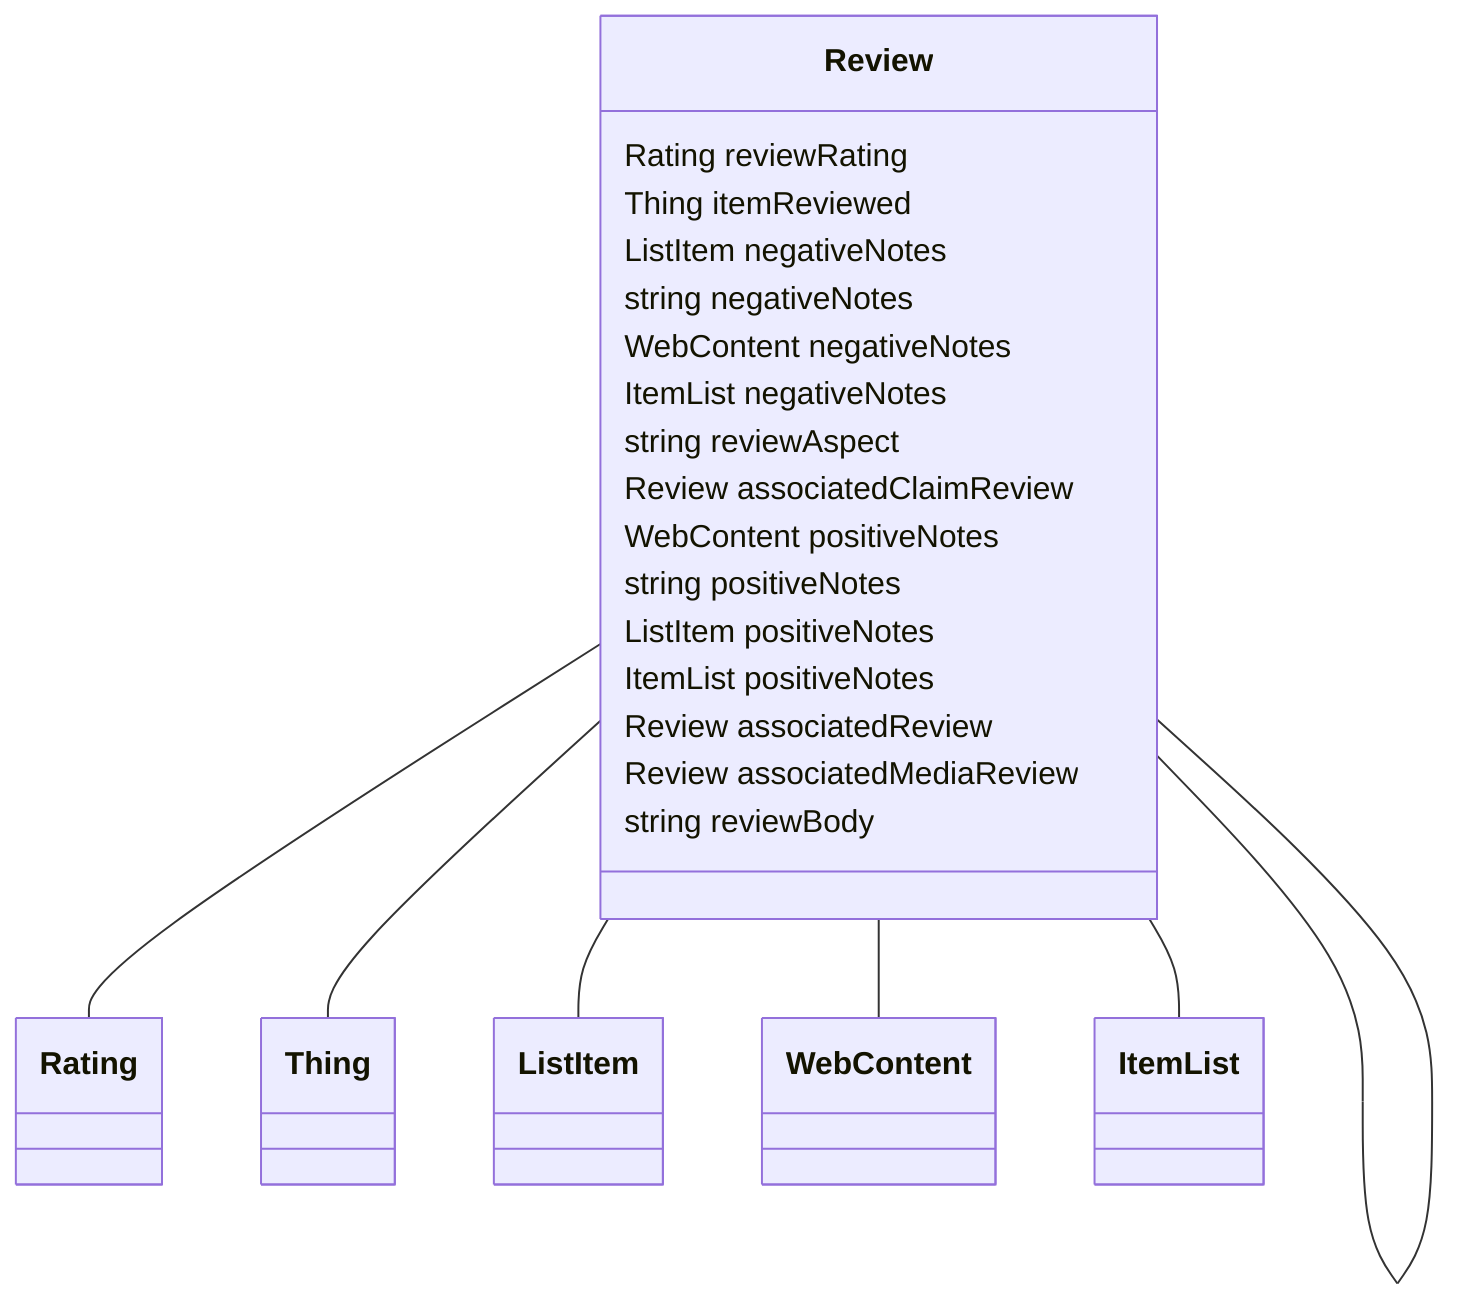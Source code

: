 classDiagram
  Review -- Rating
  Review -- Thing
  Review -- ListItem
  Review -- WebContent
  Review -- ItemList
  Review -- Review


class Review {

  Rating reviewRating
  Thing itemReviewed
  ListItem negativeNotes
  string negativeNotes
  WebContent negativeNotes
  ItemList negativeNotes
  string reviewAspect
  Review associatedClaimReview
  WebContent positiveNotes
  string positiveNotes
  ListItem positiveNotes
  ItemList positiveNotes
  Review associatedReview
  Review associatedMediaReview
  string reviewBody

 }
